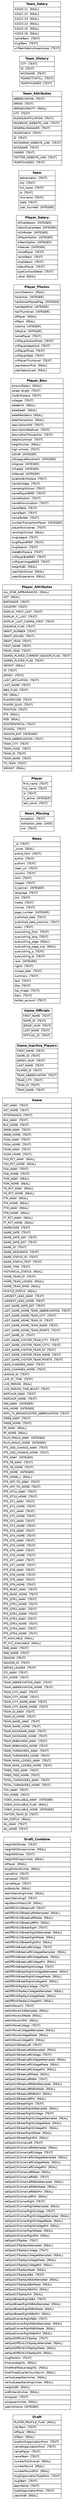 
      graph {
         graph [rankdir=LR];
         node [label="\N",
             shape=plaintext
         ];
         edge [color=gray50,
             minlen=2,
             style=dashed
         ];
      
"Draft" [label=<<FONT FACE="Helvetica"><TABLE BORDER="0" CELLBORDER="1" CELLPADDING="4" CELLSPACING="0"><TR><TD><B><FONT POINT-SIZE="16">Draft</FONT></B></TD></TR><TR><TD ALIGN="LEFT" PORT="PLAYER_PROFILE_FLAG"><FONT>PLAYER_PROFILE_FLAG</FONT> <FONT> [REAL]</FONT></TD></TR><TR><TD ALIGN="LEFT" PORT="cityTeam"><FONT>cityTeam</FONT> <FONT> [TEXT]</FONT></TD></TR><TR><TD ALIGN="LEFT" PORT="idPlayer"><FONT>idPlayer</FONT> <FONT> [REAL]</FONT></TD></TR><TR><TD ALIGN="LEFT" PORT="idTeam"><FONT>idTeam</FONT> <FONT> [REAL]</FONT></TD></TR><TR><TD ALIGN="LEFT" PORT="locationOrganizationFrom"><FONT>locationOrganizationFrom</FONT> <FONT> [TEXT]</FONT></TD></TR><TR><TD ALIGN="LEFT" PORT="nameOrganizationFrom"><FONT>nameOrganizationFrom</FONT> <FONT> [TEXT]</FONT></TD></TR><TR><TD ALIGN="LEFT" PORT="namePlayer"><FONT>namePlayer</FONT> <FONT> [TEXT]</FONT></TD></TR><TR><TD ALIGN="LEFT" PORT="nameTeam"><FONT>nameTeam</FONT> <FONT> [TEXT]</FONT></TD></TR><TR><TD ALIGN="LEFT" PORT="numberPickOverall"><FONT>numberPickOverall</FONT> <FONT> [REAL]</FONT></TD></TR><TR><TD ALIGN="LEFT" PORT="numberRound"><FONT>numberRound</FONT> <FONT> [REAL]</FONT></TD></TR><TR><TD ALIGN="LEFT" PORT="numberRoundPick"><FONT>numberRoundPick</FONT> <FONT> [REAL]</FONT></TD></TR><TR><TD ALIGN="LEFT" PORT="slugOrganizationTypeFrom"><FONT>slugOrganizationTypeFrom</FONT> <FONT> [TEXT]</FONT></TD></TR><TR><TD ALIGN="LEFT" PORT="slugTeam"><FONT>slugTeam</FONT> <FONT> [TEXT]</FONT></TD></TR><TR><TD ALIGN="LEFT" PORT="teamName"><FONT>teamName</FONT> <FONT> [TEXT]</FONT></TD></TR><TR><TD ALIGN="LEFT" PORT="typeOrganizationFrom"><FONT>typeOrganizationFrom</FONT> <FONT> [TEXT]</FONT></TD></TR><TR><TD ALIGN="LEFT" PORT="yearDraft"><FONT>yearDraft</FONT> <FONT> [REAL]</FONT></TD></TR></TABLE></FONT>>];
"Draft_Combine" [label=<<FONT FACE="Helvetica"><TABLE BORDER="0" CELLBORDER="1" CELLPADDING="4" CELLSPACING="0"><TR><TD><B><FONT POINT-SIZE="16">Draft_Combine</FONT></B></TD></TR><TR><TD ALIGN="LEFT" PORT="heightWOShoes"><FONT>heightWOShoes</FONT> <FONT> [TEXT]</FONT></TD></TR><TR><TD ALIGN="LEFT" PORT="heightWOShoesInches"><FONT>heightWOShoesInches</FONT> <FONT> [REAL]</FONT></TD></TR><TR><TD ALIGN="LEFT" PORT="heightWShoes"><FONT>heightWShoes</FONT> <FONT> [TEXT]</FONT></TD></TR><TR><TD ALIGN="LEFT" PORT="heightWShoesInches"><FONT>heightWShoesInches</FONT> <FONT> [REAL]</FONT></TD></TR><TR><TD ALIGN="LEFT" PORT="idPlayer"><FONT>idPlayer</FONT> <FONT> [REAL]</FONT></TD></TR><TR><TD ALIGN="LEFT" PORT="lengthHandInches"><FONT>lengthHandInches</FONT> <FONT> [REAL]</FONT></TD></TR><TR><TD ALIGN="LEFT" PORT="nameFirst"><FONT>nameFirst</FONT> <FONT> [TEXT]</FONT></TD></TR><TR><TD ALIGN="LEFT" PORT="nameLast"><FONT>nameLast</FONT> <FONT> [TEXT]</FONT></TD></TR><TR><TD ALIGN="LEFT" PORT="namePlayer"><FONT>namePlayer</FONT> <FONT> [TEXT]</FONT></TD></TR><TR><TD ALIGN="LEFT" PORT="pctBodyFat"><FONT>pctBodyFat</FONT> <FONT> [REAL]</FONT></TD></TR><TR><TD ALIGN="LEFT" PORT="reachStandingInches"><FONT>reachStandingInches</FONT> <FONT> [REAL]</FONT></TD></TR><TR><TD ALIGN="LEFT" PORT="reachStandingO"><FONT>reachStandingO</FONT> <FONT> [TEXT]</FONT></TD></TR><TR><TD ALIGN="LEFT" PORT="repsBenchPress135"><FONT>repsBenchPress135</FONT> <FONT> [REAL]</FONT></TD></TR><TR><TD ALIGN="LEFT" PORT="setOffDrib15BreakLeft"><FONT>setOffDrib15BreakLeft</FONT> <FONT> [TEXT]</FONT></TD></TR><TR><TD ALIGN="LEFT" PORT="setOffDrib15BreakLeftAttempted"><FONT>setOffDrib15BreakLeftAttempted</FONT> <FONT> [REAL]</FONT></TD></TR><TR><TD ALIGN="LEFT" PORT="setOffDrib15BreakLeftMade"><FONT>setOffDrib15BreakLeftMade</FONT> <FONT> [REAL]</FONT></TD></TR><TR><TD ALIGN="LEFT" PORT="setOffDrib15BreakLeftPct"><FONT>setOffDrib15BreakLeftPct</FONT> <FONT> [REAL]</FONT></TD></TR><TR><TD ALIGN="LEFT" PORT="setOffDrib15BreakRight"><FONT>setOffDrib15BreakRight</FONT> <FONT> [TEXT]</FONT></TD></TR><TR><TD ALIGN="LEFT" PORT="setOffDrib15BreakRightAttempted"><FONT>setOffDrib15BreakRightAttempted</FONT> <FONT> [REAL]</FONT></TD></TR><TR><TD ALIGN="LEFT" PORT="setOffDrib15BreakRightMade"><FONT>setOffDrib15BreakRightMade</FONT> <FONT> [REAL]</FONT></TD></TR><TR><TD ALIGN="LEFT" PORT="setOffDrib15BreakRightPct"><FONT>setOffDrib15BreakRightPct</FONT> <FONT> [REAL]</FONT></TD></TR><TR><TD ALIGN="LEFT" PORT="setOffDribBreakLeftCollege"><FONT>setOffDribBreakLeftCollege</FONT> <FONT> [TEXT]</FONT></TD></TR><TR><TD ALIGN="LEFT" PORT="setOffDribBreakLeftCollegeAttempted"><FONT>setOffDribBreakLeftCollegeAttempted</FONT> <FONT> [REAL]</FONT></TD></TR><TR><TD ALIGN="LEFT" PORT="setOffDribBreakLeftCollegeMade"><FONT>setOffDribBreakLeftCollegeMade</FONT> <FONT> [REAL]</FONT></TD></TR><TR><TD ALIGN="LEFT" PORT="setOffDribBreakLeftCollegePct"><FONT>setOffDribBreakLeftCollegePct</FONT> <FONT> [REAL]</FONT></TD></TR><TR><TD ALIGN="LEFT" PORT="setOffDribBreakRightCollege"><FONT>setOffDribBreakRightCollege</FONT> <FONT> [TEXT]</FONT></TD></TR><TR><TD ALIGN="LEFT" PORT="setOffDribBreakRightCollegeAttempted"><FONT>setOffDribBreakRightCollegeAttempted</FONT> <FONT> [REAL]</FONT></TD></TR><TR><TD ALIGN="LEFT" PORT="setOffDribBreakRightCollegeMade"><FONT>setOffDribBreakRightCollegeMade</FONT> <FONT> [REAL]</FONT></TD></TR><TR><TD ALIGN="LEFT" PORT="setOffDribBreakRightCollegePct"><FONT>setOffDribBreakRightCollegePct</FONT> <FONT> [REAL]</FONT></TD></TR><TR><TD ALIGN="LEFT" PORT="setOffDribTopKeyCollege"><FONT>setOffDribTopKeyCollege</FONT> <FONT> [TEXT]</FONT></TD></TR><TR><TD ALIGN="LEFT" PORT="setOffDribTopKeyCollegeAttempted"><FONT>setOffDribTopKeyCollegeAttempted</FONT> <FONT> [REAL]</FONT></TD></TR><TR><TD ALIGN="LEFT" PORT="setOffDribTopKeyCollegeMade"><FONT>setOffDribTopKeyCollegeMade</FONT> <FONT> [REAL]</FONT></TD></TR><TR><TD ALIGN="LEFT" PORT="setOffDribTopKeyCollegePct"><FONT>setOffDribTopKeyCollegePct</FONT> <FONT> [REAL]</FONT></TD></TR><TR><TD ALIGN="LEFT" PORT="setOnMove15"><FONT>setOnMove15</FONT> <FONT> [TEXT]</FONT></TD></TR><TR><TD ALIGN="LEFT" PORT="setOnMove15Attempted"><FONT>setOnMove15Attempted</FONT> <FONT> [REAL]</FONT></TD></TR><TR><TD ALIGN="LEFT" PORT="setOnMove15Made"><FONT>setOnMove15Made</FONT> <FONT> [REAL]</FONT></TD></TR><TR><TD ALIGN="LEFT" PORT="setOnMove15Pct"><FONT>setOnMove15Pct</FONT> <FONT> [REAL]</FONT></TD></TR><TR><TD ALIGN="LEFT" PORT="setOnMoveCollege"><FONT>setOnMoveCollege</FONT> <FONT> [TEXT]</FONT></TD></TR><TR><TD ALIGN="LEFT" PORT="setOnMoveCollegeAttempted"><FONT>setOnMoveCollegeAttempted</FONT> <FONT> [REAL]</FONT></TD></TR><TR><TD ALIGN="LEFT" PORT="setOnMoveCollegeMade"><FONT>setOnMoveCollegeMade</FONT> <FONT> [REAL]</FONT></TD></TR><TR><TD ALIGN="LEFT" PORT="setOnMoveCollegePct"><FONT>setOnMoveCollegePct</FONT> <FONT> [REAL]</FONT></TD></TR><TR><TD ALIGN="LEFT" PORT="setSpot15BreakLeft"><FONT>setSpot15BreakLeft</FONT> <FONT> [TEXT]</FONT></TD></TR><TR><TD ALIGN="LEFT" PORT="setSpot15BreakLeftAttempted"><FONT>setSpot15BreakLeftAttempted</FONT> <FONT> [REAL]</FONT></TD></TR><TR><TD ALIGN="LEFT" PORT="setSpot15BreakLeftCollege"><FONT>setSpot15BreakLeftCollege</FONT> <FONT> [TEXT]</FONT></TD></TR><TR><TD ALIGN="LEFT" PORT="setSpot15BreakLeftCollegeAttempted"><FONT>setSpot15BreakLeftCollegeAttempted</FONT> <FONT> [REAL]</FONT></TD></TR><TR><TD ALIGN="LEFT" PORT="setSpot15BreakLeftCollegeMade"><FONT>setSpot15BreakLeftCollegeMade</FONT> <FONT> [REAL]</FONT></TD></TR><TR><TD ALIGN="LEFT" PORT="setSpot15BreakLeftCollegePct"><FONT>setSpot15BreakLeftCollegePct</FONT> <FONT> [REAL]</FONT></TD></TR><TR><TD ALIGN="LEFT" PORT="setSpot15BreakLeftMade"><FONT>setSpot15BreakLeftMade</FONT> <FONT> [REAL]</FONT></TD></TR><TR><TD ALIGN="LEFT" PORT="setSpot15BreakLeftNBA"><FONT>setSpot15BreakLeftNBA</FONT> <FONT> [TEXT]</FONT></TD></TR><TR><TD ALIGN="LEFT" PORT="setSpot15BreakLeftNBAAttempted"><FONT>setSpot15BreakLeftNBAAttempted</FONT> <FONT> [REAL]</FONT></TD></TR><TR><TD ALIGN="LEFT" PORT="setSpot15BreakLeftNBAMade"><FONT>setSpot15BreakLeftNBAMade</FONT> <FONT> [REAL]</FONT></TD></TR><TR><TD ALIGN="LEFT" PORT="setSpot15BreakLeftNBAPct"><FONT>setSpot15BreakLeftNBAPct</FONT> <FONT> [REAL]</FONT></TD></TR><TR><TD ALIGN="LEFT" PORT="setSpot15BreakLeftPct"><FONT>setSpot15BreakLeftPct</FONT> <FONT> [REAL]</FONT></TD></TR><TR><TD ALIGN="LEFT" PORT="setSpot15BreakRight"><FONT>setSpot15BreakRight</FONT> <FONT> [TEXT]</FONT></TD></TR><TR><TD ALIGN="LEFT" PORT="setSpot15BreakRightAttempted"><FONT>setSpot15BreakRightAttempted</FONT> <FONT> [REAL]</FONT></TD></TR><TR><TD ALIGN="LEFT" PORT="setSpot15BreakRightCollege"><FONT>setSpot15BreakRightCollege</FONT> <FONT> [TEXT]</FONT></TD></TR><TR><TD ALIGN="LEFT" PORT="setSpot15BreakRightCollegeAttempted"><FONT>setSpot15BreakRightCollegeAttempted</FONT> <FONT> [REAL]</FONT></TD></TR><TR><TD ALIGN="LEFT" PORT="setSpot15BreakRightCollegeMade"><FONT>setSpot15BreakRightCollegeMade</FONT> <FONT> [REAL]</FONT></TD></TR><TR><TD ALIGN="LEFT" PORT="setSpot15BreakRightCollegePct"><FONT>setSpot15BreakRightCollegePct</FONT> <FONT> [REAL]</FONT></TD></TR><TR><TD ALIGN="LEFT" PORT="setSpot15BreakRightMade"><FONT>setSpot15BreakRightMade</FONT> <FONT> [REAL]</FONT></TD></TR><TR><TD ALIGN="LEFT" PORT="setSpot15BreakRightPct"><FONT>setSpot15BreakRightPct</FONT> <FONT> [REAL]</FONT></TD></TR><TR><TD ALIGN="LEFT" PORT="setSpot15CornerLeft"><FONT>setSpot15CornerLeft</FONT> <FONT> [TEXT]</FONT></TD></TR><TR><TD ALIGN="LEFT" PORT="setSpot15CornerLeftAttempted"><FONT>setSpot15CornerLeftAttempted</FONT> <FONT> [REAL]</FONT></TD></TR><TR><TD ALIGN="LEFT" PORT="setSpot15CornerLeftCollege"><FONT>setSpot15CornerLeftCollege</FONT> <FONT> [TEXT]</FONT></TD></TR><TR><TD ALIGN="LEFT" PORT="setSpot15CornerLeftCollegeAttempted"><FONT>setSpot15CornerLeftCollegeAttempted</FONT> <FONT> [REAL]</FONT></TD></TR><TR><TD ALIGN="LEFT" PORT="setSpot15CornerLeftCollegeMade"><FONT>setSpot15CornerLeftCollegeMade</FONT> <FONT> [REAL]</FONT></TD></TR><TR><TD ALIGN="LEFT" PORT="setSpot15CornerLeftCollegePct"><FONT>setSpot15CornerLeftCollegePct</FONT> <FONT> [REAL]</FONT></TD></TR><TR><TD ALIGN="LEFT" PORT="setSpot15CornerLeftMade"><FONT>setSpot15CornerLeftMade</FONT> <FONT> [REAL]</FONT></TD></TR><TR><TD ALIGN="LEFT" PORT="setSpot15CornerLeftNBA"><FONT>setSpot15CornerLeftNBA</FONT> <FONT> [TEXT]</FONT></TD></TR><TR><TD ALIGN="LEFT" PORT="setSpot15CornerLeftNBAAttempted"><FONT>setSpot15CornerLeftNBAAttempted</FONT> <FONT> [REAL]</FONT></TD></TR><TR><TD ALIGN="LEFT" PORT="setSpot15CornerLeftNBAMade"><FONT>setSpot15CornerLeftNBAMade</FONT> <FONT> [REAL]</FONT></TD></TR><TR><TD ALIGN="LEFT" PORT="setSpot15CornerLeftNBAPct"><FONT>setSpot15CornerLeftNBAPct</FONT> <FONT> [REAL]</FONT></TD></TR><TR><TD ALIGN="LEFT" PORT="setSpot15CornerLeftPct"><FONT>setSpot15CornerLeftPct</FONT> <FONT> [REAL]</FONT></TD></TR><TR><TD ALIGN="LEFT" PORT="setSpot15CornerRight"><FONT>setSpot15CornerRight</FONT> <FONT> [TEXT]</FONT></TD></TR><TR><TD ALIGN="LEFT" PORT="setSpot15CornerRightAttempted"><FONT>setSpot15CornerRightAttempted</FONT> <FONT> [REAL]</FONT></TD></TR><TR><TD ALIGN="LEFT" PORT="setSpot15CornerRightCollege"><FONT>setSpot15CornerRightCollege</FONT> <FONT> [TEXT]</FONT></TD></TR><TR><TD ALIGN="LEFT" PORT="setSpot15CornerRightCollegeAttempted"><FONT>setSpot15CornerRightCollegeAttempted</FONT> <FONT> [REAL]</FONT></TD></TR><TR><TD ALIGN="LEFT" PORT="setSpot15CornerRightCollegeMade"><FONT>setSpot15CornerRightCollegeMade</FONT> <FONT> [REAL]</FONT></TD></TR><TR><TD ALIGN="LEFT" PORT="setSpot15CornerRightCollegePct"><FONT>setSpot15CornerRightCollegePct</FONT> <FONT> [REAL]</FONT></TD></TR><TR><TD ALIGN="LEFT" PORT="setSpot15CornerRightMade"><FONT>setSpot15CornerRightMade</FONT> <FONT> [REAL]</FONT></TD></TR><TR><TD ALIGN="LEFT" PORT="setSpot15CornerRightPct"><FONT>setSpot15CornerRightPct</FONT> <FONT> [REAL]</FONT></TD></TR><TR><TD ALIGN="LEFT" PORT="setSpot15TopKey"><FONT>setSpot15TopKey</FONT> <FONT> [TEXT]</FONT></TD></TR><TR><TD ALIGN="LEFT" PORT="setSpot15TopKeyAttempted"><FONT>setSpot15TopKeyAttempted</FONT> <FONT> [REAL]</FONT></TD></TR><TR><TD ALIGN="LEFT" PORT="setSpot15TopKeyCollege"><FONT>setSpot15TopKeyCollege</FONT> <FONT> [TEXT]</FONT></TD></TR><TR><TD ALIGN="LEFT" PORT="setSpot15TopKeyCollegeAttempted"><FONT>setSpot15TopKeyCollegeAttempted</FONT> <FONT> [REAL]</FONT></TD></TR><TR><TD ALIGN="LEFT" PORT="setSpot15TopKeyCollegeMade"><FONT>setSpot15TopKeyCollegeMade</FONT> <FONT> [REAL]</FONT></TD></TR><TR><TD ALIGN="LEFT" PORT="setSpot15TopKeyCollegePct"><FONT>setSpot15TopKeyCollegePct</FONT> <FONT> [REAL]</FONT></TD></TR><TR><TD ALIGN="LEFT" PORT="setSpot15TopKeyMade"><FONT>setSpot15TopKeyMade</FONT> <FONT> [REAL]</FONT></TD></TR><TR><TD ALIGN="LEFT" PORT="setSpot15TopKeyNBA"><FONT>setSpot15TopKeyNBA</FONT> <FONT> [TEXT]</FONT></TD></TR><TR><TD ALIGN="LEFT" PORT="setSpot15TopKeyNBAAttempted"><FONT>setSpot15TopKeyNBAAttempted</FONT> <FONT> [REAL]</FONT></TD></TR><TR><TD ALIGN="LEFT" PORT="setSpot15TopKeyNBAMade"><FONT>setSpot15TopKeyNBAMade</FONT> <FONT> [REAL]</FONT></TD></TR><TR><TD ALIGN="LEFT" PORT="setSpot15TopKeyNBAPct"><FONT>setSpot15TopKeyNBAPct</FONT> <FONT> [REAL]</FONT></TD></TR><TR><TD ALIGN="LEFT" PORT="setSpot15TopKeyPct"><FONT>setSpot15TopKeyPct</FONT> <FONT> [REAL]</FONT></TD></TR><TR><TD ALIGN="LEFT" PORT="setSpotBreakRightNBA"><FONT>setSpotBreakRightNBA</FONT> <FONT> [TEXT]</FONT></TD></TR><TR><TD ALIGN="LEFT" PORT="setSpotBreakRightNBAAttempted"><FONT>setSpotBreakRightNBAAttempted</FONT> <FONT> [REAL]</FONT></TD></TR><TR><TD ALIGN="LEFT" PORT="setSpotBreakRightNBAMade"><FONT>setSpotBreakRightNBAMade</FONT> <FONT> [REAL]</FONT></TD></TR><TR><TD ALIGN="LEFT" PORT="setSpotBreakRightNBAPct"><FONT>setSpotBreakRightNBAPct</FONT> <FONT> [REAL]</FONT></TD></TR><TR><TD ALIGN="LEFT" PORT="setSpotCornerRightNBA"><FONT>setSpotCornerRightNBA</FONT> <FONT> [TEXT]</FONT></TD></TR><TR><TD ALIGN="LEFT" PORT="setSpotCornerRightNBAAttempted"><FONT>setSpotCornerRightNBAAttempted</FONT> <FONT> [REAL]</FONT></TD></TR><TR><TD ALIGN="LEFT" PORT="setSpotCornerRightNBAMade"><FONT>setSpotCornerRightNBAMade</FONT> <FONT> [REAL]</FONT></TD></TR><TR><TD ALIGN="LEFT" PORT="setSpotCornerRightNBAPct"><FONT>setSpotCornerRightNBAPct</FONT> <FONT> [REAL]</FONT></TD></TR><TR><TD ALIGN="LEFT" PORT="setSpotOffDrib15TopKey"><FONT>setSpotOffDrib15TopKey</FONT> <FONT> [TEXT]</FONT></TD></TR><TR><TD ALIGN="LEFT" PORT="setSpotOffDrib15TopKeyAttempted"><FONT>setSpotOffDrib15TopKeyAttempted</FONT> <FONT> [REAL]</FONT></TD></TR><TR><TD ALIGN="LEFT" PORT="setSpotOffDrib15TopKeyMade"><FONT>setSpotOffDrib15TopKeyMade</FONT> <FONT> [REAL]</FONT></TD></TR><TR><TD ALIGN="LEFT" PORT="setSpotOffDrib15TopKeyPct"><FONT>setSpotOffDrib15TopKeyPct</FONT> <FONT> [REAL]</FONT></TD></TR><TR><TD ALIGN="LEFT" PORT="slugPosition"><FONT>slugPosition</FONT> <FONT> [TEXT]</FONT></TD></TR><TR><TD ALIGN="LEFT" PORT="timeLaneAgility"><FONT>timeLaneAgility</FONT> <FONT> [REAL]</FONT></TD></TR><TR><TD ALIGN="LEFT" PORT="timeModifiedLaneAgility"><FONT>timeModifiedLaneAgility</FONT> <FONT> [REAL]</FONT></TD></TR><TR><TD ALIGN="LEFT" PORT="timeThreeQuarterCourtSprint"><FONT>timeThreeQuarterCourtSprint</FONT> <FONT> [REAL]</FONT></TD></TR><TR><TD ALIGN="LEFT" PORT="verticalLeapMaxInches"><FONT>verticalLeapMaxInches</FONT> <FONT> [REAL]</FONT></TD></TR><TR><TD ALIGN="LEFT" PORT="verticalLeapStandingInches"><FONT>verticalLeapStandingInches</FONT> <FONT> [REAL]</FONT></TD></TR><TR><TD ALIGN="LEFT" PORT="weightLBS"><FONT>weightLBS</FONT> <FONT> [REAL]</FONT></TD></TR><TR><TD ALIGN="LEFT" PORT="widthHandInches"><FONT>widthHandInches</FONT> <FONT> [REAL]</FONT></TD></TR><TR><TD ALIGN="LEFT" PORT="wingspan"><FONT>wingspan</FONT> <FONT> [TEXT]</FONT></TD></TR><TR><TD ALIGN="LEFT" PORT="wingspanInches"><FONT>wingspanInches</FONT> <FONT> [REAL]</FONT></TD></TR><TR><TD ALIGN="LEFT" PORT="yearCombine"><FONT>yearCombine</FONT> <FONT> [INTEGER]</FONT></TD></TR></TABLE></FONT>>];
"Game" [label=<<FONT FACE="Helvetica"><TABLE BORDER="0" CELLBORDER="1" CELLPADDING="4" CELLSPACING="0"><TR><TD><B><FONT POINT-SIZE="16">Game</FONT></B></TD></TR><TR><TD ALIGN="LEFT" PORT="AST_AWAY"><FONT>AST_AWAY</FONT> <FONT> [TEXT]</FONT></TD></TR><TR><TD ALIGN="LEFT" PORT="AST_HOME"><FONT>AST_HOME</FONT> <FONT> [TEXT]</FONT></TD></TR><TR><TD ALIGN="LEFT" PORT="ATTENDANCE"><FONT>ATTENDANCE</FONT> <FONT> [TEXT]</FONT></TD></TR><TR><TD ALIGN="LEFT" PORT="BLK_AWAY"><FONT>BLK_AWAY</FONT> <FONT> [TEXT]</FONT></TD></TR><TR><TD ALIGN="LEFT" PORT="BLK_HOME"><FONT>BLK_HOME</FONT> <FONT> [TEXT]</FONT></TD></TR><TR><TD ALIGN="LEFT" PORT="DREB_AWAY"><FONT>DREB_AWAY</FONT> <FONT> [TEXT]</FONT></TD></TR><TR><TD ALIGN="LEFT" PORT="DREB_HOME"><FONT>DREB_HOME</FONT> <FONT> [TEXT]</FONT></TD></TR><TR><TD ALIGN="LEFT" PORT="FG3A_AWAY"><FONT>FG3A_AWAY</FONT> <FONT> [TEXT]</FONT></TD></TR><TR><TD ALIGN="LEFT" PORT="FG3A_HOME"><FONT>FG3A_HOME</FONT> <FONT> [TEXT]</FONT></TD></TR><TR><TD ALIGN="LEFT" PORT="FG3M_AWAY"><FONT>FG3M_AWAY</FONT> <FONT> [TEXT]</FONT></TD></TR><TR><TD ALIGN="LEFT" PORT="FG3M_HOME"><FONT>FG3M_HOME</FONT> <FONT> [TEXT]</FONT></TD></TR><TR><TD ALIGN="LEFT" PORT="FG3_PCT_AWAY"><FONT>FG3_PCT_AWAY</FONT> <FONT> [REAL]</FONT></TD></TR><TR><TD ALIGN="LEFT" PORT="FG3_PCT_HOME"><FONT>FG3_PCT_HOME</FONT> <FONT> [REAL]</FONT></TD></TR><TR><TD ALIGN="LEFT" PORT="FGA_AWAY"><FONT>FGA_AWAY</FONT> <FONT> [TEXT]</FONT></TD></TR><TR><TD ALIGN="LEFT" PORT="FGA_HOME"><FONT>FGA_HOME</FONT> <FONT> [TEXT]</FONT></TD></TR><TR><TD ALIGN="LEFT" PORT="FGM_AWAY"><FONT>FGM_AWAY</FONT> <FONT> [REAL]</FONT></TD></TR><TR><TD ALIGN="LEFT" PORT="FGM_HOME"><FONT>FGM_HOME</FONT> <FONT> [REAL]</FONT></TD></TR><TR><TD ALIGN="LEFT" PORT="FG_PCT_AWAY"><FONT>FG_PCT_AWAY</FONT> <FONT> [REAL]</FONT></TD></TR><TR><TD ALIGN="LEFT" PORT="FG_PCT_HOME"><FONT>FG_PCT_HOME</FONT> <FONT> [REAL]</FONT></TD></TR><TR><TD ALIGN="LEFT" PORT="FTA_AWAY"><FONT>FTA_AWAY</FONT> <FONT> [REAL]</FONT></TD></TR><TR><TD ALIGN="LEFT" PORT="FTA_HOME"><FONT>FTA_HOME</FONT> <FONT> [REAL]</FONT></TD></TR><TR><TD ALIGN="LEFT" PORT="FTM_AWAY"><FONT>FTM_AWAY</FONT> <FONT> [REAL]</FONT></TD></TR><TR><TD ALIGN="LEFT" PORT="FTM_HOME"><FONT>FTM_HOME</FONT> <FONT> [REAL]</FONT></TD></TR><TR><TD ALIGN="LEFT" PORT="FT_PCT_AWAY"><FONT>FT_PCT_AWAY</FONT> <FONT> [REAL]</FONT></TD></TR><TR><TD ALIGN="LEFT" PORT="FT_PCT_HOME"><FONT>FT_PCT_HOME</FONT> <FONT> [REAL]</FONT></TD></TR><TR><TD ALIGN="LEFT" PORT="GAMECODE"><FONT>GAMECODE</FONT> <FONT> [TEXT]</FONT></TD></TR><TR><TD ALIGN="LEFT" PORT="GAME_DATE"><FONT>GAME_DATE</FONT> <FONT> [TEXT]</FONT></TD></TR><TR><TD ALIGN="LEFT" PORT="GAME_DATE_DAY"><FONT>GAME_DATE_DAY</FONT> <FONT> [TEXT]</FONT></TD></TR><TR><TD ALIGN="LEFT" PORT="GAME_DATE_EST"><FONT>GAME_DATE_EST</FONT> <FONT> [TEXT]</FONT></TD></TR><TR><TD ALIGN="LEFT" PORT="GAME_ID"><FONT>GAME_ID</FONT> <FONT> [TEXT]</FONT></TD></TR><TR><TD ALIGN="LEFT" PORT="GAME_SEQUENCE"><FONT>GAME_SEQUENCE</FONT> <FONT> [TEXT]</FONT></TD></TR><TR><TD ALIGN="LEFT" PORT="GAME_STATUS_ID"><FONT>GAME_STATUS_ID</FONT> <FONT> [TEXT]</FONT></TD></TR><TR><TD ALIGN="LEFT" PORT="GAME_STATUS_TEXT"><FONT>GAME_STATUS_TEXT</FONT> <FONT> [TEXT]</FONT></TD></TR><TR><TD ALIGN="LEFT" PORT="GAME_TIME"><FONT>GAME_TIME</FONT> <FONT> [TEXT]</FONT></TD></TR><TR><TD ALIGN="LEFT" PORT="HISTORICAL_STATUS"><FONT>HISTORICAL_STATUS</FONT> <FONT> [REAL]</FONT></TD></TR><TR><TD ALIGN="LEFT" PORT="HOME_TEAM_ID"><FONT>HOME_TEAM_ID</FONT> <FONT> [TEXT]</FONT></TD></TR><TR><TD ALIGN="LEFT" PORT="HOME_TEAM_LOSSES"><FONT>HOME_TEAM_LOSSES</FONT> <FONT> [REAL]</FONT></TD></TR><TR><TD ALIGN="LEFT" PORT="HOME_TEAM_WINS"><FONT>HOME_TEAM_WINS</FONT> <FONT> [REAL]</FONT></TD></TR><TR><TD ALIGN="LEFT" PORT="HUSTLE_STATUS"><FONT>HUSTLE_STATUS</FONT> <FONT> [REAL]</FONT></TD></TR><TR><TD ALIGN="LEFT" PORT="LARGEST_LEAD_AWAY"><FONT>LARGEST_LEAD_AWAY</FONT> <FONT> [TEXT]</FONT></TD></TR><TR><TD ALIGN="LEFT" PORT="LARGEST_LEAD_HOME"><FONT>LARGEST_LEAD_HOME</FONT> <FONT> [TEXT]</FONT></TD></TR><TR><TD ALIGN="LEFT" PORT="LAST_GAME_DATE_EST"><FONT>LAST_GAME_DATE_EST</FONT> <FONT> [TEXT]</FONT></TD></TR><TR><TD ALIGN="LEFT" PORT="LAST_GAME_HOME_TEAM_ABBREVIATION"><FONT>LAST_GAME_HOME_TEAM_ABBREVIATION</FONT> <FONT> [TEXT]</FONT></TD></TR><TR><TD ALIGN="LEFT" PORT="LAST_GAME_HOME_TEAM_CITY"><FONT>LAST_GAME_HOME_TEAM_CITY</FONT> <FONT> [TEXT]</FONT></TD></TR><TR><TD ALIGN="LEFT" PORT="LAST_GAME_HOME_TEAM_ID"><FONT>LAST_GAME_HOME_TEAM_ID</FONT> <FONT> [TEXT]</FONT></TD></TR><TR><TD ALIGN="LEFT" PORT="LAST_GAME_HOME_TEAM_NAME"><FONT>LAST_GAME_HOME_TEAM_NAME</FONT> <FONT> [TEXT]</FONT></TD></TR><TR><TD ALIGN="LEFT" PORT="LAST_GAME_HOME_TEAM_POINTS"><FONT>LAST_GAME_HOME_TEAM_POINTS</FONT> <FONT> [TEXT]</FONT></TD></TR><TR><TD ALIGN="LEFT" PORT="LAST_GAME_ID"><FONT>LAST_GAME_ID</FONT> <FONT> [TEXT]</FONT></TD></TR><TR><TD ALIGN="LEFT" PORT="LAST_GAME_VISITOR_TEAM_CITY"><FONT>LAST_GAME_VISITOR_TEAM_CITY</FONT> <FONT> [TEXT]</FONT></TD></TR><TR><TD ALIGN="LEFT" PORT="LAST_GAME_VISITOR_TEAM_CITY1"><FONT>LAST_GAME_VISITOR_TEAM_CITY1</FONT> <FONT> [TEXT]</FONT></TD></TR><TR><TD ALIGN="LEFT" PORT="LAST_GAME_VISITOR_TEAM_ID"><FONT>LAST_GAME_VISITOR_TEAM_ID</FONT> <FONT> [TEXT]</FONT></TD></TR><TR><TD ALIGN="LEFT" PORT="LAST_GAME_VISITOR_TEAM_NAME"><FONT>LAST_GAME_VISITOR_TEAM_NAME</FONT> <FONT> [TEXT]</FONT></TD></TR><TR><TD ALIGN="LEFT" PORT="LAST_GAME_VISITOR_TEAM_POINTS"><FONT>LAST_GAME_VISITOR_TEAM_POINTS</FONT> <FONT> [TEXT]</FONT></TD></TR><TR><TD ALIGN="LEFT" PORT="LEAD_CHANGES_AWAY"><FONT>LEAD_CHANGES_AWAY</FONT> <FONT> [TEXT]</FONT></TD></TR><TR><TD ALIGN="LEFT" PORT="LEAD_CHANGES_HOME"><FONT>LEAD_CHANGES_HOME</FONT> <FONT> [TEXT]</FONT></TD></TR><TR><TD ALIGN="LEFT" PORT="LEAGUE_ID"><FONT>LEAGUE_ID</FONT> <FONT> [TEXT]</FONT></TD></TR><TR><TD ALIGN="LEFT" PORT="LIVE_PC_TIME"><FONT>LIVE_PC_TIME</FONT> <FONT> [TEXT]</FONT></TD></TR><TR><TD ALIGN="LEFT" PORT="LIVE_PERIOD"><FONT>LIVE_PERIOD</FONT> <FONT> [REAL]</FONT></TD></TR><TR><TD ALIGN="LEFT" PORT="LIVE_PERIOD_TIME_BCAST"><FONT>LIVE_PERIOD_TIME_BCAST</FONT> <FONT> [TEXT]</FONT></TD></TR><TR><TD ALIGN="LEFT" PORT="MATCHUP_AWAY"><FONT>MATCHUP_AWAY</FONT> <FONT> [TEXT]</FONT></TD></TR><TR><TD ALIGN="LEFT" PORT="MATCHUP_HOME"><FONT>MATCHUP_HOME</FONT> <FONT> [TEXT]</FONT></TD></TR><TR><TD ALIGN="LEFT" PORT="MIN_AWAY"><FONT>MIN_AWAY</FONT> <FONT> [INTEGER]</FONT></TD></TR><TR><TD ALIGN="LEFT" PORT="MIN_HOME"><FONT>MIN_HOME</FONT> <FONT> [INTEGER]</FONT></TD></TR><TR><TD ALIGN="LEFT" PORT="NATL_TV_BROADCASTER_ABBREVIATION"><FONT>NATL_TV_BROADCASTER_ABBREVIATION</FONT> <FONT> [TEXT]</FONT></TD></TR><TR><TD ALIGN="LEFT" PORT="OREB_AWAY"><FONT>OREB_AWAY</FONT> <FONT> [TEXT]</FONT></TD></TR><TR><TD ALIGN="LEFT" PORT="OREB_HOME"><FONT>OREB_HOME</FONT> <FONT> [TEXT]</FONT></TD></TR><TR><TD ALIGN="LEFT" PORT="PF_AWAY"><FONT>PF_AWAY</FONT> <FONT> [REAL]</FONT></TD></TR><TR><TD ALIGN="LEFT" PORT="PF_HOME"><FONT>PF_HOME</FONT> <FONT> [REAL]</FONT></TD></TR><TR><TD ALIGN="LEFT" PORT="PLUS_MINUS_AWAY"><FONT>PLUS_MINUS_AWAY</FONT> <FONT> [INTEGER]</FONT></TD></TR><TR><TD ALIGN="LEFT" PORT="PLUS_MINUS_HOME"><FONT>PLUS_MINUS_HOME</FONT> <FONT> [INTEGER]</FONT></TD></TR><TR><TD ALIGN="LEFT" PORT="PTS_2ND_CHANCE_AWAY"><FONT>PTS_2ND_CHANCE_AWAY</FONT> <FONT> [TEXT]</FONT></TD></TR><TR><TD ALIGN="LEFT" PORT="PTS_2ND_CHANCE_HOME"><FONT>PTS_2ND_CHANCE_HOME</FONT> <FONT> [TEXT]</FONT></TD></TR><TR><TD ALIGN="LEFT" PORT="PTS_AWAY"><FONT>PTS_AWAY</FONT> <FONT> [INTEGER]</FONT></TD></TR><TR><TD ALIGN="LEFT" PORT="PTS_FB_AWAY"><FONT>PTS_FB_AWAY</FONT> <FONT> [TEXT]</FONT></TD></TR><TR><TD ALIGN="LEFT" PORT="PTS_FB_HOME"><FONT>PTS_FB_HOME</FONT> <FONT> [TEXT]</FONT></TD></TR><TR><TD ALIGN="LEFT" PORT="PTS_HOME"><FONT>PTS_HOME</FONT> <FONT> [INTEGER]</FONT></TD></TR><TR><TD ALIGN="LEFT" PORT="PTS_HOME_y"><FONT>PTS_HOME_y</FONT> <FONT> [REAL]</FONT></TD></TR><TR><TD ALIGN="LEFT" PORT="PTS_OFF_TO_AWAY"><FONT>PTS_OFF_TO_AWAY</FONT> <FONT> [TEXT]</FONT></TD></TR><TR><TD ALIGN="LEFT" PORT="PTS_OFF_TO_HOME"><FONT>PTS_OFF_TO_HOME</FONT> <FONT> [TEXT]</FONT></TD></TR><TR><TD ALIGN="LEFT" PORT="PTS_OT10_AWAY"><FONT>PTS_OT10_AWAY</FONT> <FONT> [TEXT]</FONT></TD></TR><TR><TD ALIGN="LEFT" PORT="PTS_OT10_HOME"><FONT>PTS_OT10_HOME</FONT> <FONT> [TEXT]</FONT></TD></TR><TR><TD ALIGN="LEFT" PORT="PTS_OT1_AWAY"><FONT>PTS_OT1_AWAY</FONT> <FONT> [TEXT]</FONT></TD></TR><TR><TD ALIGN="LEFT" PORT="PTS_OT1_HOME"><FONT>PTS_OT1_HOME</FONT> <FONT> [TEXT]</FONT></TD></TR><TR><TD ALIGN="LEFT" PORT="PTS_OT2_AWAY"><FONT>PTS_OT2_AWAY</FONT> <FONT> [TEXT]</FONT></TD></TR><TR><TD ALIGN="LEFT" PORT="PTS_OT2_HOME"><FONT>PTS_OT2_HOME</FONT> <FONT> [TEXT]</FONT></TD></TR><TR><TD ALIGN="LEFT" PORT="PTS_OT3_AWAY"><FONT>PTS_OT3_AWAY</FONT> <FONT> [TEXT]</FONT></TD></TR><TR><TD ALIGN="LEFT" PORT="PTS_OT3_HOME"><FONT>PTS_OT3_HOME</FONT> <FONT> [TEXT]</FONT></TD></TR><TR><TD ALIGN="LEFT" PORT="PTS_OT4_AWAY"><FONT>PTS_OT4_AWAY</FONT> <FONT> [TEXT]</FONT></TD></TR><TR><TD ALIGN="LEFT" PORT="PTS_OT4_HOME"><FONT>PTS_OT4_HOME</FONT> <FONT> [TEXT]</FONT></TD></TR><TR><TD ALIGN="LEFT" PORT="PTS_OT5_AWAY"><FONT>PTS_OT5_AWAY</FONT> <FONT> [TEXT]</FONT></TD></TR><TR><TD ALIGN="LEFT" PORT="PTS_OT5_HOME"><FONT>PTS_OT5_HOME</FONT> <FONT> [TEXT]</FONT></TD></TR><TR><TD ALIGN="LEFT" PORT="PTS_OT6_AWAY"><FONT>PTS_OT6_AWAY</FONT> <FONT> [TEXT]</FONT></TD></TR><TR><TD ALIGN="LEFT" PORT="PTS_OT6_HOME"><FONT>PTS_OT6_HOME</FONT> <FONT> [TEXT]</FONT></TD></TR><TR><TD ALIGN="LEFT" PORT="PTS_OT7_AWAY"><FONT>PTS_OT7_AWAY</FONT> <FONT> [TEXT]</FONT></TD></TR><TR><TD ALIGN="LEFT" PORT="PTS_OT7_HOME"><FONT>PTS_OT7_HOME</FONT> <FONT> [TEXT]</FONT></TD></TR><TR><TD ALIGN="LEFT" PORT="PTS_OT8_AWAY"><FONT>PTS_OT8_AWAY</FONT> <FONT> [TEXT]</FONT></TD></TR><TR><TD ALIGN="LEFT" PORT="PTS_OT8_HOME"><FONT>PTS_OT8_HOME</FONT> <FONT> [TEXT]</FONT></TD></TR><TR><TD ALIGN="LEFT" PORT="PTS_OT9_AWAY"><FONT>PTS_OT9_AWAY</FONT> <FONT> [TEXT]</FONT></TD></TR><TR><TD ALIGN="LEFT" PORT="PTS_OT9_HOME"><FONT>PTS_OT9_HOME</FONT> <FONT> [TEXT]</FONT></TD></TR><TR><TD ALIGN="LEFT" PORT="PTS_PAINT_AWAY"><FONT>PTS_PAINT_AWAY</FONT> <FONT> [TEXT]</FONT></TD></TR><TR><TD ALIGN="LEFT" PORT="PTS_PAINT_HOME"><FONT>PTS_PAINT_HOME</FONT> <FONT> [TEXT]</FONT></TD></TR><TR><TD ALIGN="LEFT" PORT="PTS_QTR1_AWAY"><FONT>PTS_QTR1_AWAY</FONT> <FONT> [TEXT]</FONT></TD></TR><TR><TD ALIGN="LEFT" PORT="PTS_QTR1_HOME"><FONT>PTS_QTR1_HOME</FONT> <FONT> [TEXT]</FONT></TD></TR><TR><TD ALIGN="LEFT" PORT="PTS_QTR2_AWAY"><FONT>PTS_QTR2_AWAY</FONT> <FONT> [TEXT]</FONT></TD></TR><TR><TD ALIGN="LEFT" PORT="PTS_QTR2_HOME"><FONT>PTS_QTR2_HOME</FONT> <FONT> [TEXT]</FONT></TD></TR><TR><TD ALIGN="LEFT" PORT="PTS_QTR3_AWAY"><FONT>PTS_QTR3_AWAY</FONT> <FONT> [TEXT]</FONT></TD></TR><TR><TD ALIGN="LEFT" PORT="PTS_QTR3_HOME"><FONT>PTS_QTR3_HOME</FONT> <FONT> [TEXT]</FONT></TD></TR><TR><TD ALIGN="LEFT" PORT="PTS_QTR4_AWAY"><FONT>PTS_QTR4_AWAY</FONT> <FONT> [TEXT]</FONT></TD></TR><TR><TD ALIGN="LEFT" PORT="PTS_QTR4_HOME"><FONT>PTS_QTR4_HOME</FONT> <FONT> [TEXT]</FONT></TD></TR><TR><TD ALIGN="LEFT" PORT="PT_AVAILABLE"><FONT>PT_AVAILABLE</FONT> <FONT> [REAL]</FONT></TD></TR><TR><TD ALIGN="LEFT" PORT="PT_XYZ_AVAILABLE"><FONT>PT_XYZ_AVAILABLE</FONT> <FONT> [REAL]</FONT></TD></TR><TR><TD ALIGN="LEFT" PORT="REB_AWAY"><FONT>REB_AWAY</FONT> <FONT> [TEXT]</FONT></TD></TR><TR><TD ALIGN="LEFT" PORT="REB_HOME"><FONT>REB_HOME</FONT> <FONT> [TEXT]</FONT></TD></TR><TR><TD ALIGN="LEFT" PORT="SEASON"><FONT>SEASON</FONT> <FONT> [TEXT]</FONT></TD></TR><TR><TD ALIGN="LEFT" PORT="SEASON_ID"><FONT>SEASON_ID</FONT> <FONT> [TEXT]</FONT></TD></TR><TR><TD ALIGN="LEFT" PORT="SERIES_LEADER"><FONT>SERIES_LEADER</FONT> <FONT> [TEXT]</FONT></TD></TR><TR><TD ALIGN="LEFT" PORT="STL_AWAY"><FONT>STL_AWAY</FONT> <FONT> [TEXT]</FONT></TD></TR><TR><TD ALIGN="LEFT" PORT="STL_HOME"><FONT>STL_HOME</FONT> <FONT> [TEXT]</FONT></TD></TR><TR><TD ALIGN="LEFT" PORT="TEAM_ABBREVIATION_AWAY"><FONT>TEAM_ABBREVIATION_AWAY</FONT> <FONT> [TEXT]</FONT></TD></TR><TR><TD ALIGN="LEFT" PORT="TEAM_ABBREVIATION_HOME"><FONT>TEAM_ABBREVIATION_HOME</FONT> <FONT> [TEXT]</FONT></TD></TR><TR><TD ALIGN="LEFT" PORT="TEAM_CITY_AWAY"><FONT>TEAM_CITY_AWAY</FONT> <FONT> [TEXT]</FONT></TD></TR><TR><TD ALIGN="LEFT" PORT="TEAM_CITY_HOME"><FONT>TEAM_CITY_HOME</FONT> <FONT> [TEXT]</FONT></TD></TR><TR><TD ALIGN="LEFT" PORT="TEAM_CITY_NAME_AWAY"><FONT>TEAM_CITY_NAME_AWAY</FONT> <FONT> [TEXT]</FONT></TD></TR><TR><TD ALIGN="LEFT" PORT="TEAM_CITY_NAME_HOME"><FONT>TEAM_CITY_NAME_HOME</FONT> <FONT> [TEXT]</FONT></TD></TR><TR><TD ALIGN="LEFT" PORT="TEAM_ID_AWAY"><FONT>TEAM_ID_AWAY</FONT> <FONT> [TEXT]</FONT></TD></TR><TR><TD ALIGN="LEFT" PORT="TEAM_ID_HOME"><FONT>TEAM_ID_HOME</FONT> <FONT> [TEXT]</FONT></TD></TR><TR><TD ALIGN="LEFT" PORT="TEAM_NAME_AWAY"><FONT>TEAM_NAME_AWAY</FONT> <FONT> [TEXT]</FONT></TD></TR><TR><TD ALIGN="LEFT" PORT="TEAM_NAME_HOME"><FONT>TEAM_NAME_HOME</FONT> <FONT> [TEXT]</FONT></TD></TR><TR><TD ALIGN="LEFT" PORT="TEAM_NICKNAME_AWAY"><FONT>TEAM_NICKNAME_AWAY</FONT> <FONT> [TEXT]</FONT></TD></TR><TR><TD ALIGN="LEFT" PORT="TEAM_NICKNAME_HOME"><FONT>TEAM_NICKNAME_HOME</FONT> <FONT> [TEXT]</FONT></TD></TR><TR><TD ALIGN="LEFT" PORT="TEAM_REBOUNDS_AWAY"><FONT>TEAM_REBOUNDS_AWAY</FONT> <FONT> [TEXT]</FONT></TD></TR><TR><TD ALIGN="LEFT" PORT="TEAM_REBOUNDS_HOME"><FONT>TEAM_REBOUNDS_HOME</FONT> <FONT> [TEXT]</FONT></TD></TR><TR><TD ALIGN="LEFT" PORT="TEAM_TURNOVERS_AWAY"><FONT>TEAM_TURNOVERS_AWAY</FONT> <FONT> [TEXT]</FONT></TD></TR><TR><TD ALIGN="LEFT" PORT="TEAM_TURNOVERS_HOME"><FONT>TEAM_TURNOVERS_HOME</FONT> <FONT> [TEXT]</FONT></TD></TR><TR><TD ALIGN="LEFT" PORT="TEAM_WINS_LOSSES_AWAY"><FONT>TEAM_WINS_LOSSES_AWAY</FONT> <FONT> [TEXT]</FONT></TD></TR><TR><TD ALIGN="LEFT" PORT="TEAM_WINS_LOSSES_HOME"><FONT>TEAM_WINS_LOSSES_HOME</FONT> <FONT> [TEXT]</FONT></TD></TR><TR><TD ALIGN="LEFT" PORT="TIMES_TIED_AWAY"><FONT>TIMES_TIED_AWAY</FONT> <FONT> [TEXT]</FONT></TD></TR><TR><TD ALIGN="LEFT" PORT="TIMES_TIED_HOME"><FONT>TIMES_TIED_HOME</FONT> <FONT> [TEXT]</FONT></TD></TR><TR><TD ALIGN="LEFT" PORT="TOTAL_TURNOVERS_AWAY"><FONT>TOTAL_TURNOVERS_AWAY</FONT> <FONT> [TEXT]</FONT></TD></TR><TR><TD ALIGN="LEFT" PORT="TOTAL_TURNOVERS_HOME"><FONT>TOTAL_TURNOVERS_HOME</FONT> <FONT> [TEXT]</FONT></TD></TR><TR><TD ALIGN="LEFT" PORT="TOV_AWAY"><FONT>TOV_AWAY</FONT> <FONT> [TEXT]</FONT></TD></TR><TR><TD ALIGN="LEFT" PORT="TOV_HOME"><FONT>TOV_HOME</FONT> <FONT> [TEXT]</FONT></TD></TR><TR><TD ALIGN="LEFT" PORT="VIDEO_AVAILABLE_AWAY"><FONT>VIDEO_AVAILABLE_AWAY</FONT> <FONT> [INTEGER]</FONT></TD></TR><TR><TD ALIGN="LEFT" PORT="VIDEO_AVAILABLE_FLAG"><FONT>VIDEO_AVAILABLE_FLAG</FONT> <FONT> [REAL]</FONT></TD></TR><TR><TD ALIGN="LEFT" PORT="VIDEO_AVAILABLE_HOME"><FONT>VIDEO_AVAILABLE_HOME</FONT> <FONT> [INTEGER]</FONT></TD></TR><TR><TD ALIGN="LEFT" PORT="VISITOR_TEAM_ID"><FONT>VISITOR_TEAM_ID</FONT> <FONT> [TEXT]</FONT></TD></TR><TR><TD ALIGN="LEFT" PORT="WH_STATUS"><FONT>WH_STATUS</FONT> <FONT> [REAL]</FONT></TD></TR><TR><TD ALIGN="LEFT" PORT="WL_AWAY"><FONT>WL_AWAY</FONT> <FONT> [TEXT]</FONT></TD></TR><TR><TD ALIGN="LEFT" PORT="WL_HOME"><FONT>WL_HOME</FONT> <FONT> [TEXT]</FONT></TD></TR></TABLE></FONT>>];
"Game_Inactive_Players" [label=<<FONT FACE="Helvetica"><TABLE BORDER="0" CELLBORDER="1" CELLPADDING="4" CELLSPACING="0"><TR><TD><B><FONT POINT-SIZE="16">Game_Inactive_Players</FONT></B></TD></TR><TR><TD ALIGN="LEFT" PORT="FIRST_NAME"><FONT>FIRST_NAME</FONT> <FONT> [TEXT]</FONT></TD></TR><TR><TD ALIGN="LEFT" PORT="GAME_ID"><FONT>GAME_ID</FONT> <FONT> [TEXT]</FONT></TD></TR><TR><TD ALIGN="LEFT" PORT="JERSEY_NUM"><FONT>JERSEY_NUM</FONT> <FONT> [TEXT]</FONT></TD></TR><TR><TD ALIGN="LEFT" PORT="LAST_NAME"><FONT>LAST_NAME</FONT> <FONT> [TEXT]</FONT></TD></TR><TR><TD ALIGN="LEFT" PORT="PLAYER_ID"><FONT>PLAYER_ID</FONT> <FONT> [TEXT]</FONT></TD></TR><TR><TD ALIGN="LEFT" PORT="TEAM_ABBREVIATION"><FONT>TEAM_ABBREVIATION</FONT> <FONT> [TEXT]</FONT></TD></TR><TR><TD ALIGN="LEFT" PORT="TEAM_CITY"><FONT>TEAM_CITY</FONT> <FONT> [TEXT]</FONT></TD></TR><TR><TD ALIGN="LEFT" PORT="TEAM_ID"><FONT>TEAM_ID</FONT> <FONT> [TEXT]</FONT></TD></TR><TR><TD ALIGN="LEFT" PORT="TEAM_NAME"><FONT>TEAM_NAME</FONT> <FONT> [TEXT]</FONT></TD></TR></TABLE></FONT>>];
"Game_Officials" [label=<<FONT FACE="Helvetica"><TABLE BORDER="0" CELLBORDER="1" CELLPADDING="4" CELLSPACING="0"><TR><TD><B><FONT POINT-SIZE="16">Game_Officials</FONT></B></TD></TR><TR><TD ALIGN="LEFT" PORT="FIRST_NAME"><FONT>FIRST_NAME</FONT> <FONT> [TEXT]</FONT></TD></TR><TR><TD ALIGN="LEFT" PORT="GAME_ID"><FONT>GAME_ID</FONT> <FONT> [TEXT]</FONT></TD></TR><TR><TD ALIGN="LEFT" PORT="JERSEY_NUM"><FONT>JERSEY_NUM</FONT> <FONT> [TEXT]</FONT></TD></TR><TR><TD ALIGN="LEFT" PORT="LAST_NAME"><FONT>LAST_NAME</FONT> <FONT> [TEXT]</FONT></TD></TR><TR><TD ALIGN="LEFT" PORT="OFFICIAL_ID"><FONT>OFFICIAL_ID</FONT> <FONT> [TEXT]</FONT></TD></TR></TABLE></FONT>>];
"News" [label=<<FONT FACE="Helvetica"><TABLE BORDER="0" CELLBORDER="1" CELLPADDING="4" CELLSPACING="0"><TR><TD><B><FONT POINT-SIZE="16">News</FONT></B></TD></TR><TR><TD ALIGN="LEFT" PORT="_id"><FONT>_id</FONT> <FONT> [TEXT]</FONT></TD></TR><TR><TD ALIGN="LEFT" PORT="_score"><FONT>_score</FONT> <FONT> [REAL]</FONT></TD></TR><TR><TD ALIGN="LEFT" PORT="article_html"><FONT>article_html</FONT> <FONT> [TEXT]</FONT></TD></TR><TR><TD ALIGN="LEFT" PORT="author"><FONT>author</FONT> <FONT> [TEXT]</FONT></TD></TR><TR><TD ALIGN="LEFT" PORT="authors"><FONT>authors</FONT> <FONT> [TEXT]</FONT></TD></TR><TR><TD ALIGN="LEFT" PORT="clean_url"><FONT>clean_url</FONT> <FONT> [TEXT]</FONT></TD></TR><TR><TD ALIGN="LEFT" PORT="country"><FONT>country</FONT> <FONT> [TEXT]</FONT></TD></TR><TR><TD ALIGN="LEFT" PORT="html"><FONT>html</FONT> <FONT> [TEXT]</FONT></TD></TR><TR><TD ALIGN="LEFT" PORT="images"><FONT>images</FONT> <FONT> [TEXT]</FONT></TD></TR><TR><TD ALIGN="LEFT" PORT="is_opinion"><FONT>is_opinion</FONT> <FONT> [INTEGER]</FONT></TD></TR><TR><TD ALIGN="LEFT" PORT="language"><FONT>language</FONT> <FONT> [TEXT]</FONT></TD></TR><TR><TD ALIGN="LEFT" PORT="link"><FONT>link</FONT> <FONT> [TEXT]</FONT></TD></TR><TR><TD ALIGN="LEFT" PORT="media"><FONT>media</FONT> <FONT> [TEXT]</FONT></TD></TR><TR><TD ALIGN="LEFT" PORT="movies"><FONT>movies</FONT> <FONT> [TEXT]</FONT></TD></TR><TR><TD ALIGN="LEFT" PORT="page_number"><FONT>page_number</FONT> <FONT> [INTEGER]</FONT></TD></TR><TR><TD ALIGN="LEFT" PORT="published_date"><FONT>published_date</FONT> <FONT> [TEXT]</FONT></TD></TR><TR><TD ALIGN="LEFT" PORT="published_date_precision"><FONT>published_date_precision</FONT> <FONT> [TEXT]</FONT></TD></TR><TR><TD ALIGN="LEFT" PORT="query"><FONT>query</FONT> <FONT> [TEXT]</FONT></TD></TR><TR><TD ALIGN="LEFT" PORT="querystring_from"><FONT>querystring_from</FONT> <FONT> [TEXT]</FONT></TD></TR><TR><TD ALIGN="LEFT" PORT="querystring_lang"><FONT>querystring_lang</FONT> <FONT> [TEXT]</FONT></TD></TR><TR><TD ALIGN="LEFT" PORT="querystring_page"><FONT>querystring_page</FONT> <FONT> [REAL]</FONT></TD></TR><TR><TD ALIGN="LEFT" PORT="querystring_page_size"><FONT>querystring_page_size</FONT> <FONT> [REAL]</FONT></TD></TR><TR><TD ALIGN="LEFT" PORT="querystring_q"><FONT>querystring_q</FONT> <FONT> [TEXT]</FONT></TD></TR><TR><TD ALIGN="LEFT" PORT="querystring_to"><FONT>querystring_to</FONT> <FONT> [TEXT]</FONT></TD></TR><TR><TD ALIGN="LEFT" PORT="rank"><FONT>rank</FONT> <FONT> [INTEGER]</FONT></TD></TR><TR><TD ALIGN="LEFT" PORT="rights"><FONT>rights</FONT> <FONT> [TEXT]</FONT></TD></TR><TR><TD ALIGN="LEFT" PORT="scrape_date"><FONT>scrape_date</FONT> <FONT> [TEXT]</FONT></TD></TR><TR><TD ALIGN="LEFT" PORT="summary"><FONT>summary</FONT> <FONT> [TEXT]</FONT></TD></TR><TR><TD ALIGN="LEFT" PORT="text"><FONT>text</FONT> <FONT> [TEXT]</FONT></TD></TR><TR><TD ALIGN="LEFT" PORT="title"><FONT>title</FONT> <FONT> [TEXT]</FONT></TD></TR><TR><TD ALIGN="LEFT" PORT="top_image"><FONT>top_image</FONT> <FONT> [TEXT]</FONT></TD></TR><TR><TD ALIGN="LEFT" PORT="topic"><FONT>topic</FONT> <FONT> [TEXT]</FONT></TD></TR><TR><TD ALIGN="LEFT" PORT="twitter_account"><FONT>twitter_account</FONT> <FONT> [TEXT]</FONT></TD></TR></TABLE></FONT>>];
"News_Missing" [label=<<FONT FACE="Helvetica"><TABLE BORDER="0" CELLBORDER="1" CELLPADDING="4" CELLSPACING="0"><TR><TD><B><FONT POINT-SIZE="16">News_Missing</FONT></B></TD></TR><TR><TD ALIGN="LEFT" PORT="exception"><FONT>exception</FONT> <FONT> [TEXT]</FONT></TD></TR><TR><TD ALIGN="LEFT" PORT="extraction_date"><FONT>extraction_date</FONT> <FONT> [DATE]</FONT></TD></TR><TR><TD ALIGN="LEFT" PORT="link"><FONT>link</FONT> <FONT> [TEXT]</FONT></TD></TR></TABLE></FONT>>];
"Player" [label=<<FONT FACE="Helvetica"><TABLE BORDER="0" CELLBORDER="1" CELLPADDING="4" CELLSPACING="0"><TR><TD><B><FONT POINT-SIZE="16">Player</FONT></B></TD></TR><TR><TD ALIGN="LEFT" PORT="first_name"><FONT>first_name</FONT> <FONT> [TEXT]</FONT></TD></TR><TR><TD ALIGN="LEFT" PORT="full_name"><FONT>full_name</FONT> <FONT> [TEXT]</FONT></TD></TR><TR><TD ALIGN="LEFT" PORT="id"><FONT>id</FONT> <FONT> [TEXT]</FONT></TD></TR><TR><TD ALIGN="LEFT" PORT="is_active"><FONT>is_active</FONT> <FONT> [INTEGER]</FONT></TD></TR><TR><TD ALIGN="LEFT" PORT="last_name"><FONT>last_name</FONT> <FONT> [TEXT]</FONT></TD></TR></TABLE></FONT>>];
"Player_Attributes" [label=<<FONT FACE="Helvetica"><TABLE BORDER="0" CELLBORDER="1" CELLPADDING="4" CELLSPACING="0"><TR><TD><B><FONT POINT-SIZE="16">Player_Attributes</FONT></B></TD></TR><TR><TD ALIGN="LEFT" PORT="ALL_STAR_APPEARANCES"><FONT>ALL_STAR_APPEARANCES</FONT> <FONT> [REAL]</FONT></TD></TR><TR><TD ALIGN="LEFT" PORT="AST"><FONT>AST</FONT> <FONT> [REAL]</FONT></TD></TR><TR><TD ALIGN="LEFT" PORT="BIRTHDATE"><FONT>BIRTHDATE</FONT> <FONT> [TEXT]</FONT></TD></TR><TR><TD ALIGN="LEFT" PORT="COUNTRY"><FONT>COUNTRY</FONT> <FONT> [TEXT]</FONT></TD></TR><TR><TD ALIGN="LEFT" PORT="DISPLAY_FIRST_LAST"><FONT>DISPLAY_FIRST_LAST</FONT> <FONT> [TEXT]</FONT></TD></TR><TR><TD ALIGN="LEFT" PORT="DISPLAY_FI_LAST"><FONT>DISPLAY_FI_LAST</FONT> <FONT> [TEXT]</FONT></TD></TR><TR><TD ALIGN="LEFT" PORT="DISPLAY_LAST_COMMA_FIRST"><FONT>DISPLAY_LAST_COMMA_FIRST</FONT> <FONT> [TEXT]</FONT></TD></TR><TR><TD ALIGN="LEFT" PORT="DLEAGUE_FLAG"><FONT>DLEAGUE_FLAG</FONT> <FONT> [TEXT]</FONT></TD></TR><TR><TD ALIGN="LEFT" PORT="DRAFT_NUMBER"><FONT>DRAFT_NUMBER</FONT> <FONT> [TEXT]</FONT></TD></TR><TR><TD ALIGN="LEFT" PORT="DRAFT_ROUND"><FONT>DRAFT_ROUND</FONT> <FONT> [TEXT]</FONT></TD></TR><TR><TD ALIGN="LEFT" PORT="DRAFT_YEAR"><FONT>DRAFT_YEAR</FONT> <FONT> [TEXT]</FONT></TD></TR><TR><TD ALIGN="LEFT" PORT="FIRST_NAME"><FONT>FIRST_NAME</FONT> <FONT> [TEXT]</FONT></TD></TR><TR><TD ALIGN="LEFT" PORT="FROM_YEAR"><FONT>FROM_YEAR</FONT> <FONT> [TEXT]</FONT></TD></TR><TR><TD ALIGN="LEFT" PORT="GAMES_PLAYED_CURRENT_SEASON_FLAG"><FONT>GAMES_PLAYED_CURRENT_SEASON_FLAG</FONT> <FONT> [TEXT]</FONT></TD></TR><TR><TD ALIGN="LEFT" PORT="GAMES_PLAYED_FLAG"><FONT>GAMES_PLAYED_FLAG</FONT> <FONT> [TEXT]</FONT></TD></TR><TR><TD ALIGN="LEFT" PORT="HEIGHT"><FONT>HEIGHT</FONT> <FONT> [REAL]</FONT></TD></TR><TR><TD ALIGN="LEFT" PORT="ID"><FONT>ID</FONT> <FONT> [TEXT]</FONT></TD></TR><TR><TD ALIGN="LEFT" PORT="JERSEY"><FONT>JERSEY</FONT> <FONT> [TEXT]</FONT></TD></TR><TR><TD ALIGN="LEFT" PORT="LAST_AFFILIATION"><FONT>LAST_AFFILIATION</FONT> <FONT> [TEXT]</FONT></TD></TR><TR><TD ALIGN="LEFT" PORT="LAST_NAME"><FONT>LAST_NAME</FONT> <FONT> [TEXT]</FONT></TD></TR><TR><TD ALIGN="LEFT" PORT="NBA_FLAG"><FONT>NBA_FLAG</FONT> <FONT> [TEXT]</FONT></TD></TR><TR><TD ALIGN="LEFT" PORT="PIE"><FONT>PIE</FONT> <FONT> [REAL]</FONT></TD></TR><TR><TD ALIGN="LEFT" PORT="PLAYERCODE"><FONT>PLAYERCODE</FONT> <FONT> [TEXT]</FONT></TD></TR><TR><TD ALIGN="LEFT" PORT="PLAYER_SLUG"><FONT>PLAYER_SLUG</FONT> <FONT> [TEXT]</FONT></TD></TR><TR><TD ALIGN="LEFT" PORT="POSITION"><FONT>POSITION</FONT> <FONT> [TEXT]</FONT></TD></TR><TR><TD ALIGN="LEFT" PORT="PTS"><FONT>PTS</FONT> <FONT> [REAL]</FONT></TD></TR><TR><TD ALIGN="LEFT" PORT="REB"><FONT>REB</FONT> <FONT> [REAL]</FONT></TD></TR><TR><TD ALIGN="LEFT" PORT="ROSTERSTATUS"><FONT>ROSTERSTATUS</FONT> <FONT> [TEXT]</FONT></TD></TR><TR><TD ALIGN="LEFT" PORT="SCHOOL"><FONT>SCHOOL</FONT> <FONT> [TEXT]</FONT></TD></TR><TR><TD ALIGN="LEFT" PORT="SEASON_EXP"><FONT>SEASON_EXP</FONT> <FONT> [INTEGER]</FONT></TD></TR><TR><TD ALIGN="LEFT" PORT="TEAM_ABBREVIATION"><FONT>TEAM_ABBREVIATION</FONT> <FONT> [TEXT]</FONT></TD></TR><TR><TD ALIGN="LEFT" PORT="TEAM_CITY"><FONT>TEAM_CITY</FONT> <FONT> [TEXT]</FONT></TD></TR><TR><TD ALIGN="LEFT" PORT="TEAM_CODE"><FONT>TEAM_CODE</FONT> <FONT> [TEXT]</FONT></TD></TR><TR><TD ALIGN="LEFT" PORT="TEAM_ID"><FONT>TEAM_ID</FONT> <FONT> [TEXT]</FONT></TD></TR><TR><TD ALIGN="LEFT" PORT="TEAM_NAME"><FONT>TEAM_NAME</FONT> <FONT> [TEXT]</FONT></TD></TR><TR><TD ALIGN="LEFT" PORT="TO_YEAR"><FONT>TO_YEAR</FONT> <FONT> [TEXT]</FONT></TD></TR><TR><TD ALIGN="LEFT" PORT="WEIGHT"><FONT>WEIGHT</FONT> <FONT> [REAL]</FONT></TD></TR></TABLE></FONT>>];
"Player_Bios" [label=<<FONT FACE="Helvetica"><TABLE BORDER="0" CELLBORDER="1" CELLPADDING="4" CELLSPACING="0"><TR><TD><B><FONT POINT-SIZE="16">Player_Bios</FONT></B></TD></TR><TR><TD ALIGN="LEFT" PORT="amountSalary"><FONT>amountSalary</FONT> <FONT> [REAL]</FONT></TD></TR><TR><TD ALIGN="LEFT" PORT="career length"><FONT>career length</FONT> <FONT> [TEXT]</FONT></TD></TR><TR><TD ALIGN="LEFT" PORT="cityBirthplace"><FONT>cityBirthplace</FONT> <FONT> [TEXT]</FONT></TD></TR><TR><TD ALIGN="LEFT" PORT="colleges"><FONT>colleges</FONT> <FONT> [TEXT]</FONT></TD></TR><TR><TD ALIGN="LEFT" PORT="dateBirth"><FONT>dateBirth</FONT> <FONT> [REAL]</FONT></TD></TR><TR><TD ALIGN="LEFT" PORT="dateDeath"><FONT>dateDeath</FONT> <FONT> [REAL]</FONT></TD></TR><TR><TD ALIGN="LEFT" PORT="dateNBADebut"><FONT>dateNBADebut</FONT> <FONT> [REAL]</FONT></TD></TR><TR><TD ALIGN="LEFT" PORT="dateTransaction"><FONT>dateTransaction</FONT> <FONT> [REAL]</FONT></TD></TR><TR><TD ALIGN="LEFT" PORT="descriptionHOF"><FONT>descriptionHOF</FONT> <FONT> [TEXT]</FONT></TD></TR><TR><TD ALIGN="LEFT" PORT="descriptionRelatives"><FONT>descriptionRelatives</FONT> <FONT> [TEXT]</FONT></TD></TR><TR><TD ALIGN="LEFT" PORT="descriptionTransaction"><FONT>descriptionTransaction</FONT> <FONT> [TEXT]</FONT></TD></TR><TR><TD ALIGN="LEFT" PORT="detailsContract"><FONT>detailsContract</FONT> <FONT> [TEXT]</FONT></TD></TR><TR><TD ALIGN="LEFT" PORT="heightInches"><FONT>heightInches</FONT> <FONT> [REAL]</FONT></TD></TR><TR><TD ALIGN="LEFT" PORT="high schools"><FONT>high schools</FONT> <FONT> [TEXT]</FONT></TD></TR><TR><TD ALIGN="LEFT" PORT="isDraft"><FONT>isDraft</FONT> <FONT> [INTEGER]</FONT></TD></TR><TR><TD ALIGN="LEFT" PORT="isGLeagueMovement"><FONT>isGLeagueMovement</FONT> <FONT> [INTEGER]</FONT></TD></TR><TR><TD ALIGN="LEFT" PORT="isSigned"><FONT>isSigned</FONT> <FONT> [INTEGER]</FONT></TD></TR><TR><TD ALIGN="LEFT" PORT="isTraded"><FONT>isTraded</FONT> <FONT> [INTEGER]</FONT></TD></TR><TR><TD ALIGN="LEFT" PORT="isWaived"><FONT>isWaived</FONT> <FONT> [INTEGER]</FONT></TD></TR><TR><TD ALIGN="LEFT" PORT="locationBirthplace"><FONT>locationBirthplace</FONT> <FONT> [TEXT]</FONT></TD></TR><TR><TD ALIGN="LEFT" PORT="nameCollege"><FONT>nameCollege</FONT> <FONT> [TEXT]</FONT></TD></TR><TR><TD ALIGN="LEFT" PORT="nameHighSchool"><FONT>nameHighSchool</FONT> <FONT> [TEXT]</FONT></TD></TR><TR><TD ALIGN="LEFT" PORT="namePlayerBREF"><FONT>namePlayerBREF</FONT> <FONT> [TEXT]</FONT></TD></TR><TR><TD ALIGN="LEFT" PORT="namePosition"><FONT>namePosition</FONT> <FONT> [TEXT]</FONT></TD></TR><TR><TD ALIGN="LEFT" PORT="namePronunciation"><FONT>namePronunciation</FONT> <FONT> [TEXT]</FONT></TD></TR><TR><TD ALIGN="LEFT" PORT="nameTable"><FONT>nameTable</FONT> <FONT> [TEXT]</FONT></TD></TR><TR><TD ALIGN="LEFT" PORT="nameTeam"><FONT>nameTeam</FONT> <FONT> [TEXT]</FONT></TD></TR><TR><TD ALIGN="LEFT" PORT="nameTwitter"><FONT>nameTwitter</FONT> <FONT> [TEXT]</FONT></TD></TR><TR><TD ALIGN="LEFT" PORT="numberTransactionPlayer"><FONT>numberTransactionPlayer</FONT> <FONT> [INTEGER]</FONT></TD></TR><TR><TD ALIGN="LEFT" PORT="playerNicknames"><FONT>playerNicknames</FONT> <FONT> [TEXT]</FONT></TD></TR><TR><TD ALIGN="LEFT" PORT="rankHighSchool"><FONT>rankHighSchool</FONT> <FONT> [REAL]</FONT></TD></TR><TR><TD ALIGN="LEFT" PORT="slugLeague"><FONT>slugLeague</FONT> <FONT> [TEXT]</FONT></TD></TR><TR><TD ALIGN="LEFT" PORT="slugPlayerBREF"><FONT>slugPlayerBREF</FONT> <FONT> [TEXT]</FONT></TD></TR><TR><TD ALIGN="LEFT" PORT="slugSeason"><FONT>slugSeason</FONT> <FONT> [TEXT]</FONT></TD></TR><TR><TD ALIGN="LEFT" PORT="stateBirthplace"><FONT>stateBirthplace</FONT> <FONT> [TEXT]</FONT></TD></TR><TR><TD ALIGN="LEFT" PORT="urlPlayerBioBREF"><FONT>urlPlayerBioBREF</FONT> <FONT> [TEXT]</FONT></TD></TR><TR><TD ALIGN="LEFT" PORT="urlPlayerImageBREF"><FONT>urlPlayerImageBREF</FONT> <FONT> [TEXT]</FONT></TD></TR><TR><TD ALIGN="LEFT" PORT="weightLBS"><FONT>weightLBS</FONT> <FONT> [REAL]</FONT></TD></TR><TR><TD ALIGN="LEFT" PORT="yearHighSchool"><FONT>yearHighSchool</FONT> <FONT> [REAL]</FONT></TD></TR><TR><TD ALIGN="LEFT" PORT="yearsExperience"><FONT>yearsExperience</FONT> <FONT> [REAL]</FONT></TD></TR></TABLE></FONT>>];
"Player_Photos" [label=<<FONT FACE="Helvetica"><TABLE BORDER="0" CELLBORDER="1" CELLPADDING="4" CELLSPACING="0"><TR><TD><B><FONT POINT-SIZE="16">Player_Photos</FONT></B></TD></TR><TR><TD ALIGN="LEFT" PORT="countSeasons"><FONT>countSeasons</FONT> <FONT> [REAL]</FONT></TD></TR><TR><TD ALIGN="LEFT" PORT="hasAction"><FONT>hasAction</FONT> <FONT> [INTEGER]</FONT></TD></TR><TR><TD ALIGN="LEFT" PORT="hasGamesPlayedFlag"><FONT>hasGamesPlayedFlag</FONT> <FONT> [INTEGER]</FONT></TD></TR><TR><TD ALIGN="LEFT" PORT="hasHeadShot"><FONT>hasHeadShot</FONT> <FONT> [INTEGER]</FONT></TD></TR><TR><TD ALIGN="LEFT" PORT="hasThumbnail"><FONT>hasThumbnail</FONT> <FONT> [INTEGER]</FONT></TD></TR><TR><TD ALIGN="LEFT" PORT="idPlayer"><FONT>idPlayer</FONT> <FONT> [REAL]</FONT></TD></TR><TR><TD ALIGN="LEFT" PORT="idTeam"><FONT>idTeam</FONT> <FONT> [REAL]</FONT></TD></TR><TR><TD ALIGN="LEFT" PORT="isActive"><FONT>isActive</FONT> <FONT> [INTEGER]</FONT></TD></TR><TR><TD ALIGN="LEFT" PORT="isRookie"><FONT>isRookie</FONT> <FONT> [INTEGER]</FONT></TD></TR><TR><TD ALIGN="LEFT" PORT="namePlayer"><FONT>namePlayer</FONT> <FONT> [TEXT]</FONT></TD></TR><TR><TD ALIGN="LEFT" PORT="urlPlayerActionPhoto"><FONT>urlPlayerActionPhoto</FONT> <FONT> [TEXT]</FONT></TD></TR><TR><TD ALIGN="LEFT" PORT="urlPlayerHeadshot"><FONT>urlPlayerHeadshot</FONT> <FONT> [TEXT]</FONT></TD></TR><TR><TD ALIGN="LEFT" PORT="urlPlayerPhoto"><FONT>urlPlayerPhoto</FONT> <FONT> [TEXT]</FONT></TD></TR><TR><TD ALIGN="LEFT" PORT="urlPlayerStats"><FONT>urlPlayerStats</FONT> <FONT> [TEXT]</FONT></TD></TR><TR><TD ALIGN="LEFT" PORT="urlPlayerThumbnail"><FONT>urlPlayerThumbnail</FONT> <FONT> [TEXT]</FONT></TD></TR><TR><TD ALIGN="LEFT" PORT="yearSeasonFirst"><FONT>yearSeasonFirst</FONT> <FONT> [REAL]</FONT></TD></TR><TR><TD ALIGN="LEFT" PORT="yearSeasonLast"><FONT>yearSeasonLast</FONT> <FONT> [REAL]</FONT></TD></TR></TABLE></FONT>>];
"Player_Salary" [label=<<FONT FACE="Helvetica"><TABLE BORDER="0" CELLBORDER="1" CELLPADDING="4" CELLSPACING="0"><TR><TD><B><FONT POINT-SIZE="16">Player_Salary</FONT></B></TD></TR><TR><TD ALIGN="LEFT" PORT="isFinalSeason"><FONT>isFinalSeason</FONT> <FONT> [INTEGER]</FONT></TD></TR><TR><TD ALIGN="LEFT" PORT="isNonGuaranteed"><FONT>isNonGuaranteed</FONT> <FONT> [INTEGER]</FONT></TD></TR><TR><TD ALIGN="LEFT" PORT="isOnRoster"><FONT>isOnRoster</FONT> <FONT> [INTEGER]</FONT></TD></TR><TR><TD ALIGN="LEFT" PORT="isPlayerOption"><FONT>isPlayerOption</FONT> <FONT> [INTEGER]</FONT></TD></TR><TR><TD ALIGN="LEFT" PORT="isTeamOption"><FONT>isTeamOption</FONT> <FONT> [INTEGER]</FONT></TD></TR><TR><TD ALIGN="LEFT" PORT="isWaived"><FONT>isWaived</FONT> <FONT> [INTEGER]</FONT></TD></TR><TR><TD ALIGN="LEFT" PORT="namePlayer"><FONT>namePlayer</FONT> <FONT> [TEXT]</FONT></TD></TR><TR><TD ALIGN="LEFT" PORT="nameTeam"><FONT>nameTeam</FONT> <FONT> [TEXT]</FONT></TD></TR><TR><TD ALIGN="LEFT" PORT="slugSeason"><FONT>slugSeason</FONT> <FONT> [TEXT]</FONT></TD></TR><TR><TD ALIGN="LEFT" PORT="statusPlayer"><FONT>statusPlayer</FONT> <FONT> [TEXT]</FONT></TD></TR><TR><TD ALIGN="LEFT" PORT="typeContractDetail"><FONT>typeContractDetail</FONT> <FONT> [TEXT]</FONT></TD></TR><TR><TD ALIGN="LEFT" PORT="value"><FONT>value</FONT> <FONT> [REAL]</FONT></TD></TR></TABLE></FONT>>];
"Team" [label=<<FONT FACE="Helvetica"><TABLE BORDER="0" CELLBORDER="1" CELLPADDING="4" CELLSPACING="0"><TR><TD><B><FONT POINT-SIZE="16">Team</FONT></B></TD></TR><TR><TD ALIGN="LEFT" PORT="abbreviation"><FONT>abbreviation</FONT> <FONT> [TEXT]</FONT></TD></TR><TR><TD ALIGN="LEFT" PORT="city"><FONT>city</FONT> <FONT> [TEXT]</FONT></TD></TR><TR><TD ALIGN="LEFT" PORT="full_name"><FONT>full_name</FONT> <FONT> [TEXT]</FONT></TD></TR><TR><TD ALIGN="LEFT" PORT="id"><FONT>id</FONT> <FONT> [TEXT]</FONT></TD></TR><TR><TD ALIGN="LEFT" PORT="nickname"><FONT>nickname</FONT> <FONT> [TEXT]</FONT></TD></TR><TR><TD ALIGN="LEFT" PORT="state"><FONT>state</FONT> <FONT> [TEXT]</FONT></TD></TR><TR><TD ALIGN="LEFT" PORT="year_founded"><FONT>year_founded</FONT> <FONT> [INTEGER]</FONT></TD></TR></TABLE></FONT>>];
"Team_Attributes" [label=<<FONT FACE="Helvetica"><TABLE BORDER="0" CELLBORDER="1" CELLPADDING="4" CELLSPACING="0"><TR><TD><B><FONT POINT-SIZE="16">Team_Attributes</FONT></B></TD></TR><TR><TD ALIGN="LEFT" PORT="ABBREVIATION"><FONT>ABBREVIATION</FONT> <FONT> [TEXT]</FONT></TD></TR><TR><TD ALIGN="LEFT" PORT="ARENA"><FONT>ARENA</FONT> <FONT> [TEXT]</FONT></TD></TR><TR><TD ALIGN="LEFT" PORT="ARENACAPACITY"><FONT>ARENACAPACITY</FONT> <FONT> [REAL]</FONT></TD></TR><TR><TD ALIGN="LEFT" PORT="CITY"><FONT>CITY</FONT> <FONT> [TEXT]</FONT></TD></TR><TR><TD ALIGN="LEFT" PORT="DLEAGUEAFFILIATION"><FONT>DLEAGUEAFFILIATION</FONT> <FONT> [TEXT]</FONT></TD></TR><TR><TD ALIGN="LEFT" PORT="FACEBOOK_WEBSITE_LINK"><FONT>FACEBOOK_WEBSITE_LINK</FONT> <FONT> [TEXT]</FONT></TD></TR><TR><TD ALIGN="LEFT" PORT="GENERALMANAGER"><FONT>GENERALMANAGER</FONT> <FONT> [TEXT]</FONT></TD></TR><TR><TD ALIGN="LEFT" PORT="HEADCOACH"><FONT>HEADCOACH</FONT> <FONT> [TEXT]</FONT></TD></TR><TR><TD ALIGN="LEFT" PORT="ID"><FONT>ID</FONT> <FONT> [TEXT]</FONT></TD></TR><TR><TD ALIGN="LEFT" PORT="INSTAGRAM_WEBSITE_LINK"><FONT>INSTAGRAM_WEBSITE_LINK</FONT> <FONT> [TEXT]</FONT></TD></TR><TR><TD ALIGN="LEFT" PORT="NICKNAME"><FONT>NICKNAME</FONT> <FONT> [TEXT]</FONT></TD></TR><TR><TD ALIGN="LEFT" PORT="OWNER"><FONT>OWNER</FONT> <FONT> [TEXT]</FONT></TD></TR><TR><TD ALIGN="LEFT" PORT="TWITTER_WEBSITE_LINK"><FONT>TWITTER_WEBSITE_LINK</FONT> <FONT> [TEXT]</FONT></TD></TR><TR><TD ALIGN="LEFT" PORT="YEARFOUNDED"><FONT>YEARFOUNDED</FONT> <FONT> [TEXT]</FONT></TD></TR></TABLE></FONT>>];
"Team_History" [label=<<FONT FACE="Helvetica"><TABLE BORDER="0" CELLBORDER="1" CELLPADDING="4" CELLSPACING="0"><TR><TD><B><FONT POINT-SIZE="16">Team_History</FONT></B></TD></TR><TR><TD ALIGN="LEFT" PORT="CITY"><FONT>CITY</FONT> <FONT> [TEXT]</FONT></TD></TR><TR><TD ALIGN="LEFT" PORT="ID"><FONT>ID</FONT> <FONT> [TEXT]</FONT></TD></TR><TR><TD ALIGN="LEFT" PORT="NICKNAME"><FONT>NICKNAME</FONT> <FONT> [TEXT]</FONT></TD></TR><TR><TD ALIGN="LEFT" PORT="YEARACTIVETILL"><FONT>YEARACTIVETILL</FONT> <FONT> [TEXT]</FONT></TD></TR><TR><TD ALIGN="LEFT" PORT="YEARFOUNDED"><FONT>YEARFOUNDED</FONT> <FONT> [TEXT]</FONT></TD></TR></TABLE></FONT>>];
"Team_Salary" [label=<<FONT FACE="Helvetica"><TABLE BORDER="0" CELLBORDER="1" CELLPADDING="4" CELLSPACING="0"><TR><TD><B><FONT POINT-SIZE="16">Team_Salary</FONT></B></TD></TR><TR><TD ALIGN="LEFT" PORT="X2020-21"><FONT>X2020-21</FONT> <FONT> [REAL]</FONT></TD></TR><TR><TD ALIGN="LEFT" PORT="X2021-22"><FONT>X2021-22</FONT> <FONT> [REAL]</FONT></TD></TR><TR><TD ALIGN="LEFT" PORT="X2022-23"><FONT>X2022-23</FONT> <FONT> [REAL]</FONT></TD></TR><TR><TD ALIGN="LEFT" PORT="X2023-24"><FONT>X2023-24</FONT> <FONT> [REAL]</FONT></TD></TR><TR><TD ALIGN="LEFT" PORT="X2024-25"><FONT>X2024-25</FONT> <FONT> [REAL]</FONT></TD></TR><TR><TD ALIGN="LEFT" PORT="X2025-26"><FONT>X2025-26</FONT> <FONT> [REAL]</FONT></TD></TR><TR><TD ALIGN="LEFT" PORT="nameTeam"><FONT>nameTeam</FONT> <FONT> [TEXT]</FONT></TD></TR><TR><TD ALIGN="LEFT" PORT="slugTeam"><FONT>slugTeam</FONT> <FONT> [TEXT]</FONT></TD></TR><TR><TD ALIGN="LEFT" PORT="urlTeamSalaryHoopsHype"><FONT>urlTeamSalaryHoopsHype</FONT> <FONT> [TEXT]</FONT></TD></TR></TABLE></FONT>>];

}
